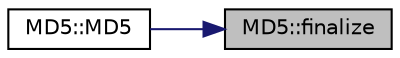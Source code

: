 digraph "MD5::finalize"
{
 // LATEX_PDF_SIZE
  edge [fontname="Helvetica",fontsize="10",labelfontname="Helvetica",labelfontsize="10"];
  node [fontname="Helvetica",fontsize="10",shape=record];
  rankdir="RL";
  Node1 [label="MD5::finalize",height=0.2,width=0.4,color="black", fillcolor="grey75", style="filled", fontcolor="black",tooltip="finalice"];
  Node1 -> Node2 [dir="back",color="midnightblue",fontsize="10",style="solid",fontname="Helvetica"];
  Node2 [label="MD5::MD5",height=0.2,width=0.4,color="black", fillcolor="white", style="filled",URL="$class_m_d5.html#a155356ffd713345e69e6dcbd9f8da6ce",tooltip="Construct a new MD5::MD5 object."];
}
